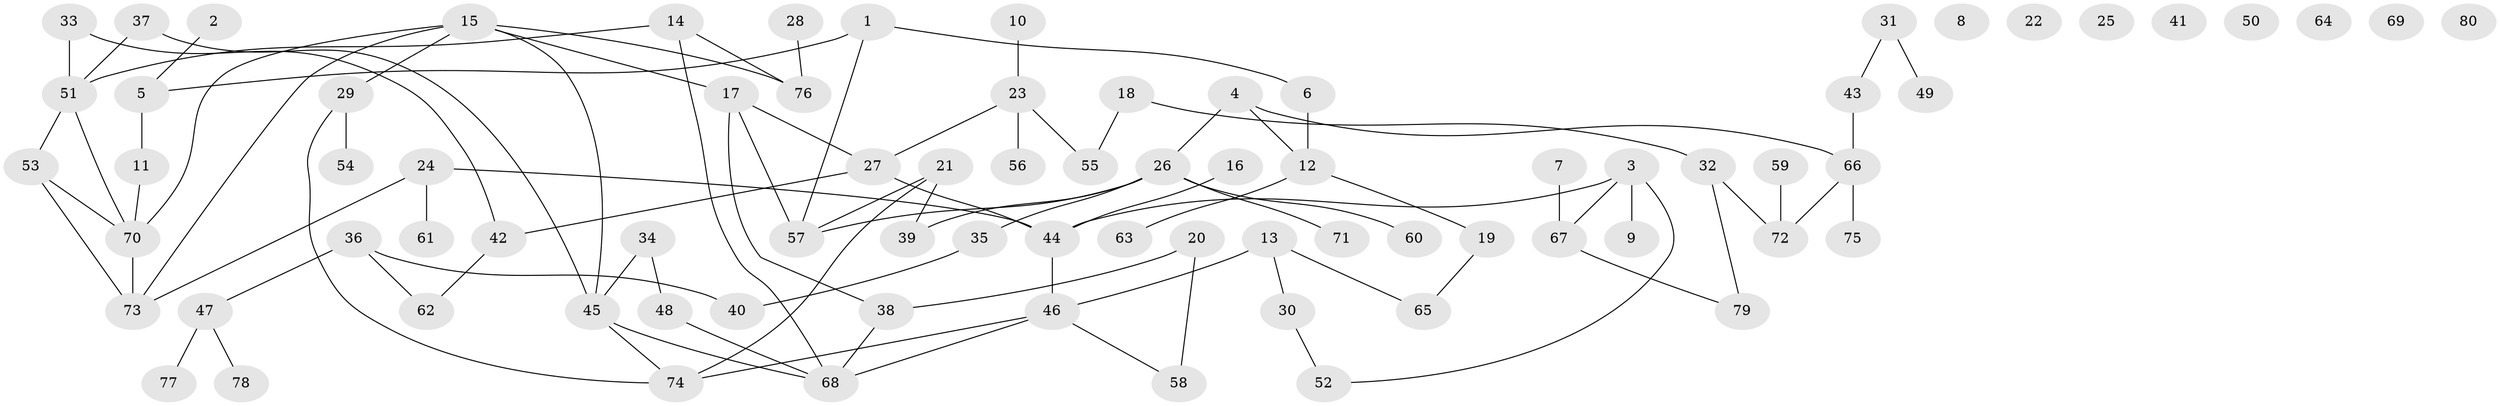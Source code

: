 // coarse degree distribution, {0: 0.25, 2: 0.125, 8: 0.03125, 4: 0.09375, 1: 0.3125, 9: 0.03125, 3: 0.09375, 5: 0.0625}
// Generated by graph-tools (version 1.1) at 2025/43/03/04/25 21:43:11]
// undirected, 80 vertices, 94 edges
graph export_dot {
graph [start="1"]
  node [color=gray90,style=filled];
  1;
  2;
  3;
  4;
  5;
  6;
  7;
  8;
  9;
  10;
  11;
  12;
  13;
  14;
  15;
  16;
  17;
  18;
  19;
  20;
  21;
  22;
  23;
  24;
  25;
  26;
  27;
  28;
  29;
  30;
  31;
  32;
  33;
  34;
  35;
  36;
  37;
  38;
  39;
  40;
  41;
  42;
  43;
  44;
  45;
  46;
  47;
  48;
  49;
  50;
  51;
  52;
  53;
  54;
  55;
  56;
  57;
  58;
  59;
  60;
  61;
  62;
  63;
  64;
  65;
  66;
  67;
  68;
  69;
  70;
  71;
  72;
  73;
  74;
  75;
  76;
  77;
  78;
  79;
  80;
  1 -- 5;
  1 -- 6;
  1 -- 57;
  2 -- 5;
  3 -- 9;
  3 -- 44;
  3 -- 52;
  3 -- 67;
  4 -- 12;
  4 -- 26;
  4 -- 66;
  5 -- 11;
  6 -- 12;
  7 -- 67;
  10 -- 23;
  11 -- 70;
  12 -- 19;
  12 -- 63;
  13 -- 30;
  13 -- 46;
  13 -- 65;
  14 -- 51;
  14 -- 68;
  14 -- 76;
  15 -- 17;
  15 -- 29;
  15 -- 45;
  15 -- 70;
  15 -- 73;
  15 -- 76;
  16 -- 44;
  17 -- 27;
  17 -- 38;
  17 -- 57;
  18 -- 32;
  18 -- 55;
  19 -- 65;
  20 -- 38;
  20 -- 58;
  21 -- 39;
  21 -- 57;
  21 -- 74;
  23 -- 27;
  23 -- 55;
  23 -- 56;
  24 -- 44;
  24 -- 61;
  24 -- 73;
  26 -- 35;
  26 -- 39;
  26 -- 57;
  26 -- 60;
  26 -- 71;
  27 -- 42;
  27 -- 44;
  28 -- 76;
  29 -- 54;
  29 -- 74;
  30 -- 52;
  31 -- 43;
  31 -- 49;
  32 -- 72;
  32 -- 79;
  33 -- 42;
  33 -- 51;
  34 -- 45;
  34 -- 48;
  35 -- 40;
  36 -- 40;
  36 -- 47;
  36 -- 62;
  37 -- 45;
  37 -- 51;
  38 -- 68;
  42 -- 62;
  43 -- 66;
  44 -- 46;
  45 -- 68;
  45 -- 74;
  46 -- 58;
  46 -- 68;
  46 -- 74;
  47 -- 77;
  47 -- 78;
  48 -- 68;
  51 -- 53;
  51 -- 70;
  53 -- 70;
  53 -- 73;
  59 -- 72;
  66 -- 72;
  66 -- 75;
  67 -- 79;
  70 -- 73;
}
